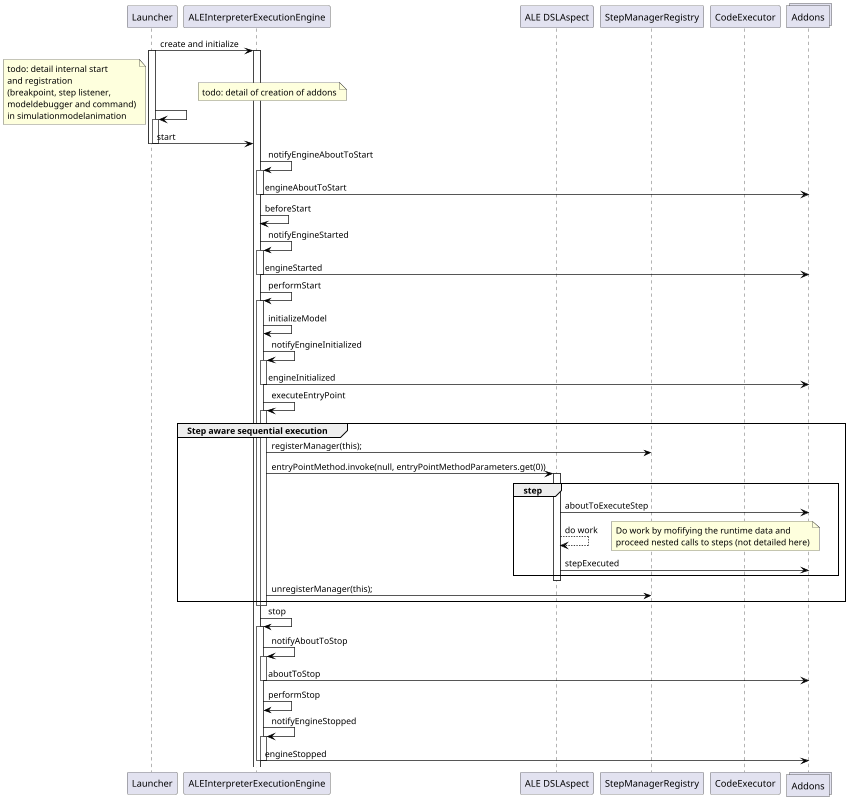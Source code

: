 

@startuml
skinparam class {
	BackgroundColor White
	ArrowColor Black
	BorderColor Black
}

scale max 1024 width
scale max 800 height

participant Launcher
participant ALEInterpreterExecutionEngine as Engine
participant "ALE DSLAspect" as DSLAspect
participant StepManagerRegistry
participant CodeExecutor
collections Addons as addon 


Launcher -> Engine : create and initialize
activate Engine

activate Launcher
Launcher -> Launcher : 
activate Launcher
note right
	todo: detail of creation of addons
end note

note left
	todo: detail internal start 
	and registration 
	(breakpoint, step listener, 
	modeldebugger and command)
	in simulationmodelanimation
end note
Launcher -> Engine : start

deactivate Launcher

deactivate Launcher

Engine -> Engine : notifyEngineAboutToStart
activate Engine
Engine -> addon : engineAboutToStart
deactivate Engine

Engine -> Engine : beforeStart

Engine -> Engine : notifyEngineStarted
activate Engine
Engine -> addon : engineStarted
deactivate Engine

Engine -> Engine : performStart
activate Engine 

Engine -> Engine: initializeModel

Engine -> Engine: notifyEngineInitialized
activate Engine
Engine -> addon: engineInitialized
deactivate Engine


Engine -> Engine: executeEntryPoint

activate Engine

group Step aware sequential execution
	Engine -> StepManagerRegistry: registerManager(this);
	Engine -> DSLAspect: entryPointMethod.invoke(null, entryPointMethodParameters.get(0))
	
	activate DSLAspect
	group step
		DSLAspect -> addon: aboutToExecuteStep
		DSLAspect --> DSLAspect : do work 
		note right
			Do work by mofifying the runtime data and 
			proceed nested calls to steps (not detailed here)
		end note
		DSLAspect -> addon: stepExecuted
	end
	deactivate DSLAspect
	
	Engine -> StepManagerRegistry: unregisterManager(this);
end 

deactivate Engine
deactivate Engine
Engine -> Engine : stop
activate Engine

Engine -> Engine : notifyAboutToStop
activate Engine
Engine -> addon : aboutToStop
deactivate Engine


Engine -> Engine : performStop

Engine -> Engine : notifyEngineStopped
activate Engine
Engine -> addon : engineStopped
deactivate Engine


deactivate Engine

@enduml